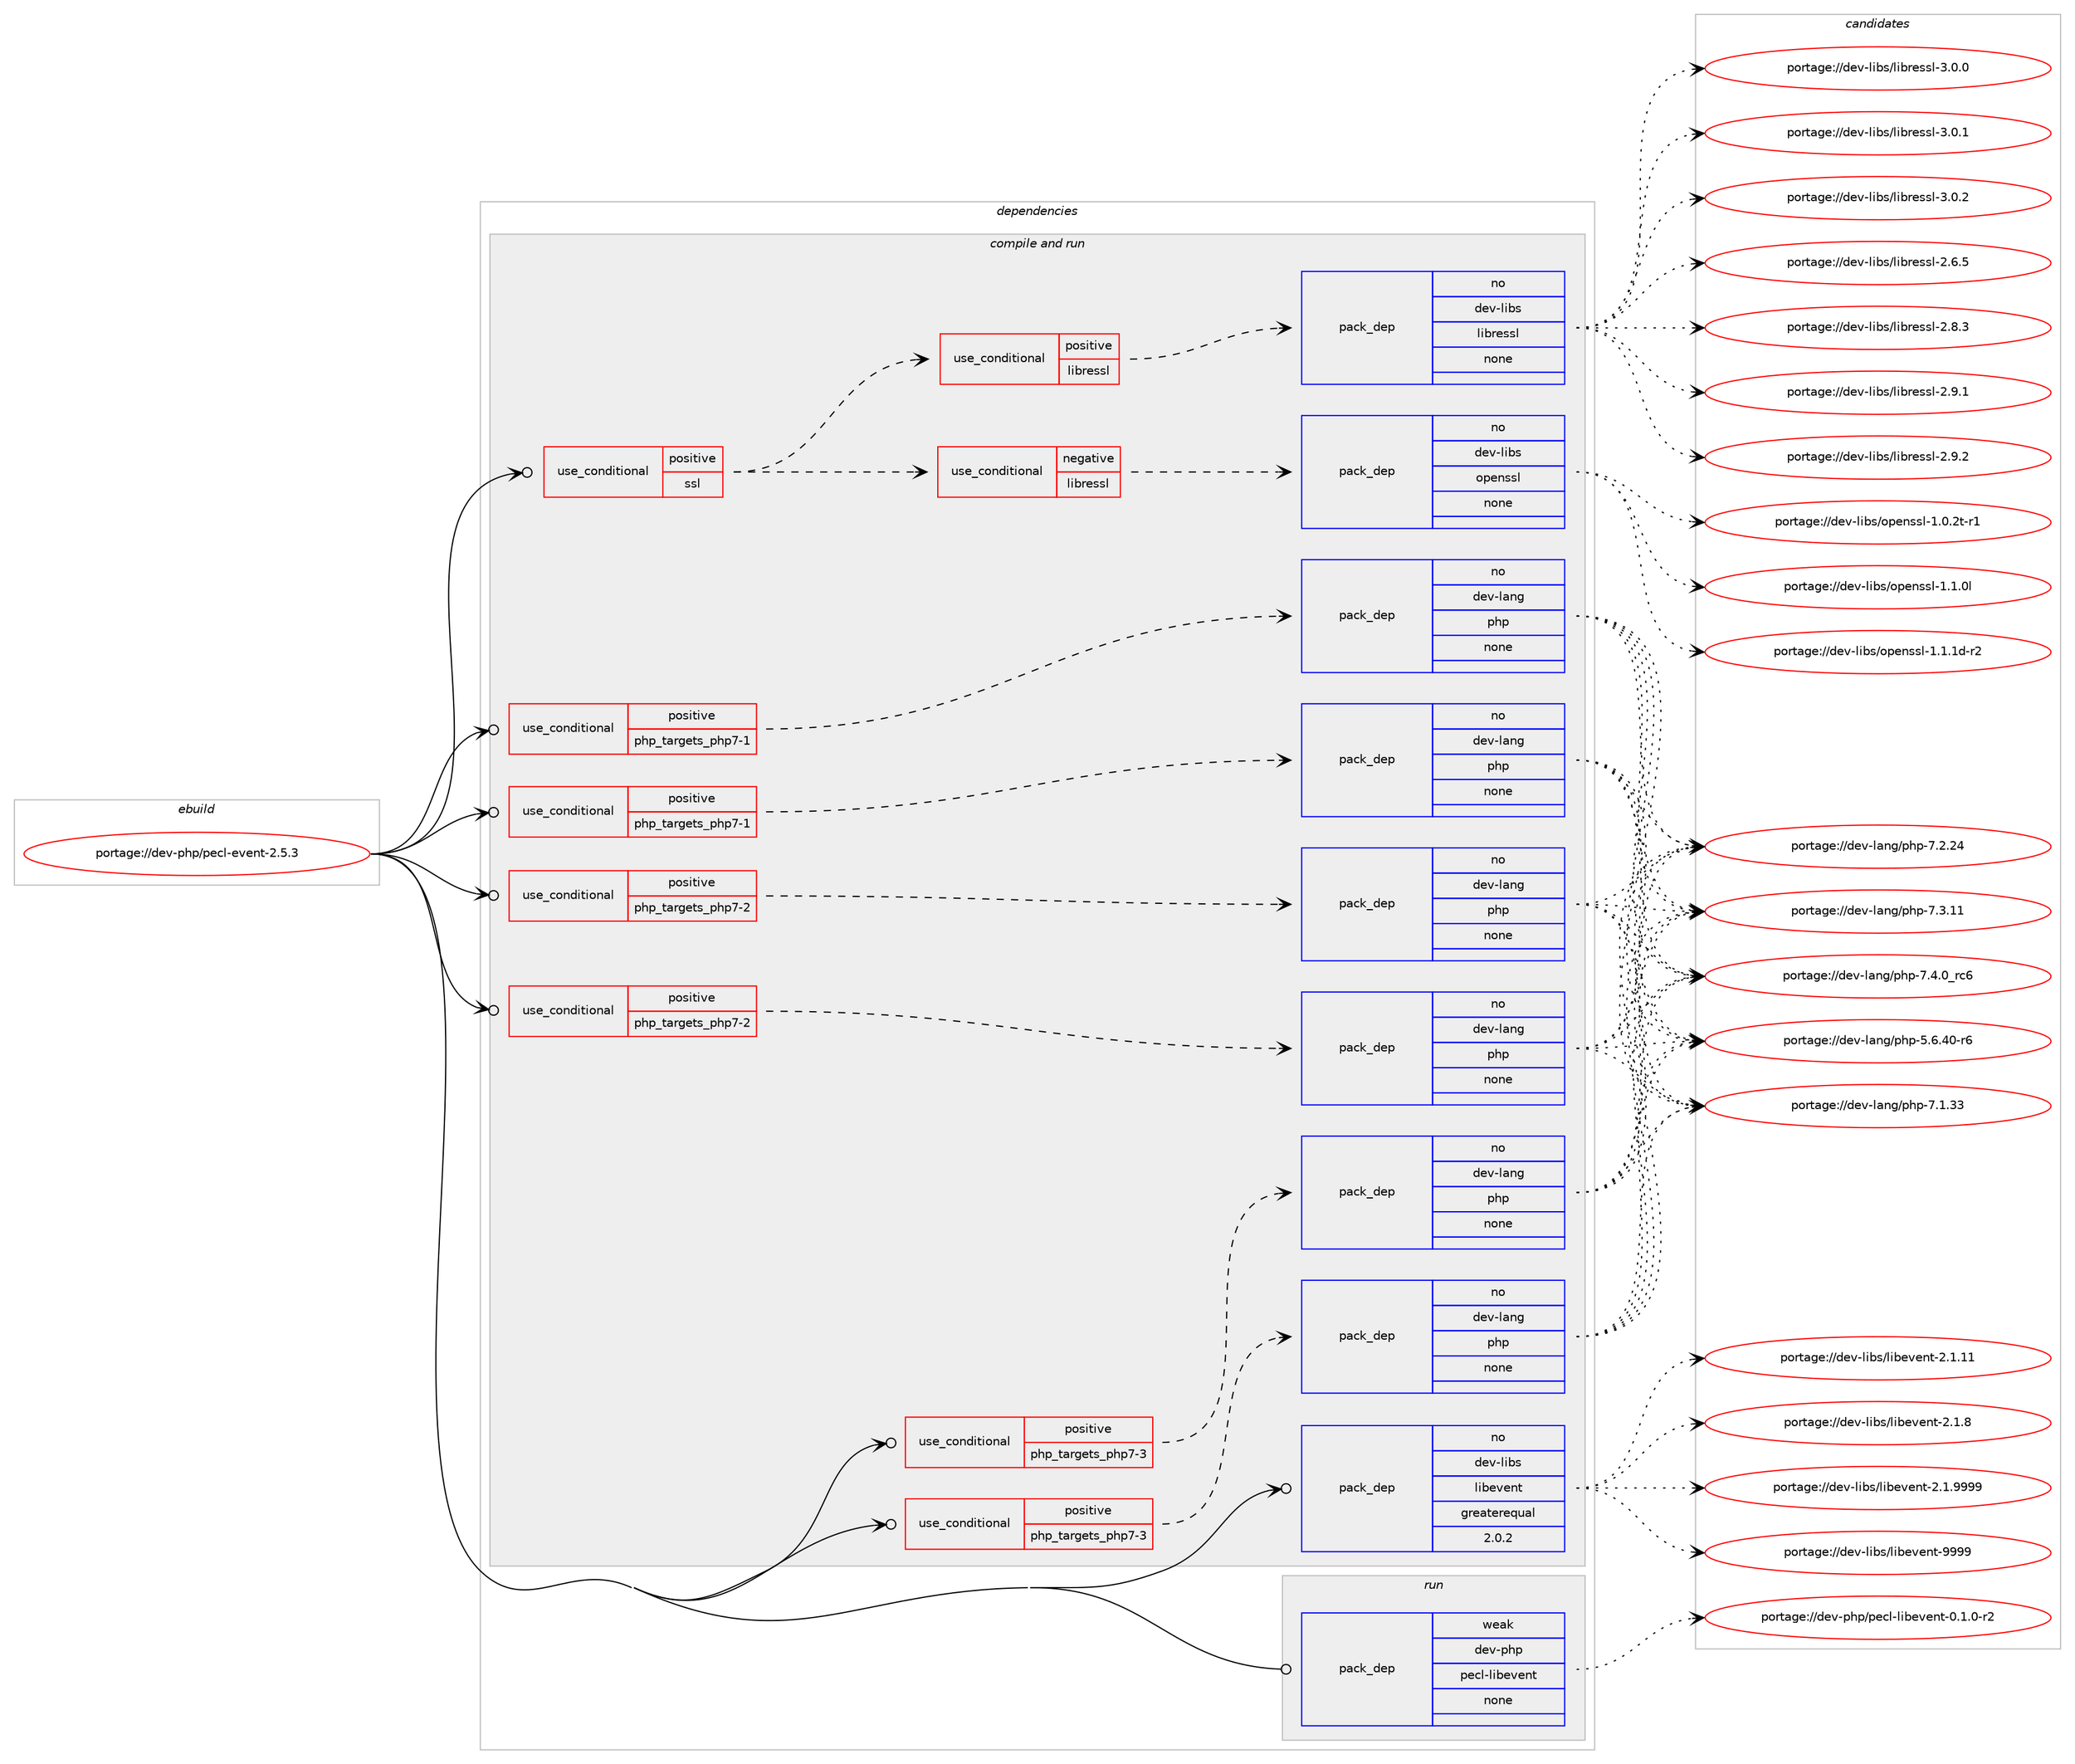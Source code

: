 digraph prolog {

# *************
# Graph options
# *************

newrank=true;
concentrate=true;
compound=true;
graph [rankdir=LR,fontname=Helvetica,fontsize=10,ranksep=1.5];#, ranksep=2.5, nodesep=0.2];
edge  [arrowhead=vee];
node  [fontname=Helvetica,fontsize=10];

# **********
# The ebuild
# **********

subgraph cluster_leftcol {
color=gray;
rank=same;
label=<<i>ebuild</i>>;
id [label="portage://dev-php/pecl-event-2.5.3", color=red, width=4, href="../dev-php/pecl-event-2.5.3.svg"];
}

# ****************
# The dependencies
# ****************

subgraph cluster_midcol {
color=gray;
label=<<i>dependencies</i>>;
subgraph cluster_compile {
fillcolor="#eeeeee";
style=filled;
label=<<i>compile</i>>;
}
subgraph cluster_compileandrun {
fillcolor="#eeeeee";
style=filled;
label=<<i>compile and run</i>>;
subgraph cond24156 {
dependency124919 [label=<<TABLE BORDER="0" CELLBORDER="1" CELLSPACING="0" CELLPADDING="4"><TR><TD ROWSPAN="3" CELLPADDING="10">use_conditional</TD></TR><TR><TD>positive</TD></TR><TR><TD>php_targets_php7-1</TD></TR></TABLE>>, shape=none, color=red];
subgraph pack97543 {
dependency124920 [label=<<TABLE BORDER="0" CELLBORDER="1" CELLSPACING="0" CELLPADDING="4" WIDTH="220"><TR><TD ROWSPAN="6" CELLPADDING="30">pack_dep</TD></TR><TR><TD WIDTH="110">no</TD></TR><TR><TD>dev-lang</TD></TR><TR><TD>php</TD></TR><TR><TD>none</TD></TR><TR><TD></TD></TR></TABLE>>, shape=none, color=blue];
}
dependency124919:e -> dependency124920:w [weight=20,style="dashed",arrowhead="vee"];
}
id:e -> dependency124919:w [weight=20,style="solid",arrowhead="odotvee"];
subgraph cond24157 {
dependency124921 [label=<<TABLE BORDER="0" CELLBORDER="1" CELLSPACING="0" CELLPADDING="4"><TR><TD ROWSPAN="3" CELLPADDING="10">use_conditional</TD></TR><TR><TD>positive</TD></TR><TR><TD>php_targets_php7-1</TD></TR></TABLE>>, shape=none, color=red];
subgraph pack97544 {
dependency124922 [label=<<TABLE BORDER="0" CELLBORDER="1" CELLSPACING="0" CELLPADDING="4" WIDTH="220"><TR><TD ROWSPAN="6" CELLPADDING="30">pack_dep</TD></TR><TR><TD WIDTH="110">no</TD></TR><TR><TD>dev-lang</TD></TR><TR><TD>php</TD></TR><TR><TD>none</TD></TR><TR><TD></TD></TR></TABLE>>, shape=none, color=blue];
}
dependency124921:e -> dependency124922:w [weight=20,style="dashed",arrowhead="vee"];
}
id:e -> dependency124921:w [weight=20,style="solid",arrowhead="odotvee"];
subgraph cond24158 {
dependency124923 [label=<<TABLE BORDER="0" CELLBORDER="1" CELLSPACING="0" CELLPADDING="4"><TR><TD ROWSPAN="3" CELLPADDING="10">use_conditional</TD></TR><TR><TD>positive</TD></TR><TR><TD>php_targets_php7-2</TD></TR></TABLE>>, shape=none, color=red];
subgraph pack97545 {
dependency124924 [label=<<TABLE BORDER="0" CELLBORDER="1" CELLSPACING="0" CELLPADDING="4" WIDTH="220"><TR><TD ROWSPAN="6" CELLPADDING="30">pack_dep</TD></TR><TR><TD WIDTH="110">no</TD></TR><TR><TD>dev-lang</TD></TR><TR><TD>php</TD></TR><TR><TD>none</TD></TR><TR><TD></TD></TR></TABLE>>, shape=none, color=blue];
}
dependency124923:e -> dependency124924:w [weight=20,style="dashed",arrowhead="vee"];
}
id:e -> dependency124923:w [weight=20,style="solid",arrowhead="odotvee"];
subgraph cond24159 {
dependency124925 [label=<<TABLE BORDER="0" CELLBORDER="1" CELLSPACING="0" CELLPADDING="4"><TR><TD ROWSPAN="3" CELLPADDING="10">use_conditional</TD></TR><TR><TD>positive</TD></TR><TR><TD>php_targets_php7-2</TD></TR></TABLE>>, shape=none, color=red];
subgraph pack97546 {
dependency124926 [label=<<TABLE BORDER="0" CELLBORDER="1" CELLSPACING="0" CELLPADDING="4" WIDTH="220"><TR><TD ROWSPAN="6" CELLPADDING="30">pack_dep</TD></TR><TR><TD WIDTH="110">no</TD></TR><TR><TD>dev-lang</TD></TR><TR><TD>php</TD></TR><TR><TD>none</TD></TR><TR><TD></TD></TR></TABLE>>, shape=none, color=blue];
}
dependency124925:e -> dependency124926:w [weight=20,style="dashed",arrowhead="vee"];
}
id:e -> dependency124925:w [weight=20,style="solid",arrowhead="odotvee"];
subgraph cond24160 {
dependency124927 [label=<<TABLE BORDER="0" CELLBORDER="1" CELLSPACING="0" CELLPADDING="4"><TR><TD ROWSPAN="3" CELLPADDING="10">use_conditional</TD></TR><TR><TD>positive</TD></TR><TR><TD>php_targets_php7-3</TD></TR></TABLE>>, shape=none, color=red];
subgraph pack97547 {
dependency124928 [label=<<TABLE BORDER="0" CELLBORDER="1" CELLSPACING="0" CELLPADDING="4" WIDTH="220"><TR><TD ROWSPAN="6" CELLPADDING="30">pack_dep</TD></TR><TR><TD WIDTH="110">no</TD></TR><TR><TD>dev-lang</TD></TR><TR><TD>php</TD></TR><TR><TD>none</TD></TR><TR><TD></TD></TR></TABLE>>, shape=none, color=blue];
}
dependency124927:e -> dependency124928:w [weight=20,style="dashed",arrowhead="vee"];
}
id:e -> dependency124927:w [weight=20,style="solid",arrowhead="odotvee"];
subgraph cond24161 {
dependency124929 [label=<<TABLE BORDER="0" CELLBORDER="1" CELLSPACING="0" CELLPADDING="4"><TR><TD ROWSPAN="3" CELLPADDING="10">use_conditional</TD></TR><TR><TD>positive</TD></TR><TR><TD>php_targets_php7-3</TD></TR></TABLE>>, shape=none, color=red];
subgraph pack97548 {
dependency124930 [label=<<TABLE BORDER="0" CELLBORDER="1" CELLSPACING="0" CELLPADDING="4" WIDTH="220"><TR><TD ROWSPAN="6" CELLPADDING="30">pack_dep</TD></TR><TR><TD WIDTH="110">no</TD></TR><TR><TD>dev-lang</TD></TR><TR><TD>php</TD></TR><TR><TD>none</TD></TR><TR><TD></TD></TR></TABLE>>, shape=none, color=blue];
}
dependency124929:e -> dependency124930:w [weight=20,style="dashed",arrowhead="vee"];
}
id:e -> dependency124929:w [weight=20,style="solid",arrowhead="odotvee"];
subgraph cond24162 {
dependency124931 [label=<<TABLE BORDER="0" CELLBORDER="1" CELLSPACING="0" CELLPADDING="4"><TR><TD ROWSPAN="3" CELLPADDING="10">use_conditional</TD></TR><TR><TD>positive</TD></TR><TR><TD>ssl</TD></TR></TABLE>>, shape=none, color=red];
subgraph cond24163 {
dependency124932 [label=<<TABLE BORDER="0" CELLBORDER="1" CELLSPACING="0" CELLPADDING="4"><TR><TD ROWSPAN="3" CELLPADDING="10">use_conditional</TD></TR><TR><TD>negative</TD></TR><TR><TD>libressl</TD></TR></TABLE>>, shape=none, color=red];
subgraph pack97549 {
dependency124933 [label=<<TABLE BORDER="0" CELLBORDER="1" CELLSPACING="0" CELLPADDING="4" WIDTH="220"><TR><TD ROWSPAN="6" CELLPADDING="30">pack_dep</TD></TR><TR><TD WIDTH="110">no</TD></TR><TR><TD>dev-libs</TD></TR><TR><TD>openssl</TD></TR><TR><TD>none</TD></TR><TR><TD></TD></TR></TABLE>>, shape=none, color=blue];
}
dependency124932:e -> dependency124933:w [weight=20,style="dashed",arrowhead="vee"];
}
dependency124931:e -> dependency124932:w [weight=20,style="dashed",arrowhead="vee"];
subgraph cond24164 {
dependency124934 [label=<<TABLE BORDER="0" CELLBORDER="1" CELLSPACING="0" CELLPADDING="4"><TR><TD ROWSPAN="3" CELLPADDING="10">use_conditional</TD></TR><TR><TD>positive</TD></TR><TR><TD>libressl</TD></TR></TABLE>>, shape=none, color=red];
subgraph pack97550 {
dependency124935 [label=<<TABLE BORDER="0" CELLBORDER="1" CELLSPACING="0" CELLPADDING="4" WIDTH="220"><TR><TD ROWSPAN="6" CELLPADDING="30">pack_dep</TD></TR><TR><TD WIDTH="110">no</TD></TR><TR><TD>dev-libs</TD></TR><TR><TD>libressl</TD></TR><TR><TD>none</TD></TR><TR><TD></TD></TR></TABLE>>, shape=none, color=blue];
}
dependency124934:e -> dependency124935:w [weight=20,style="dashed",arrowhead="vee"];
}
dependency124931:e -> dependency124934:w [weight=20,style="dashed",arrowhead="vee"];
}
id:e -> dependency124931:w [weight=20,style="solid",arrowhead="odotvee"];
subgraph pack97551 {
dependency124936 [label=<<TABLE BORDER="0" CELLBORDER="1" CELLSPACING="0" CELLPADDING="4" WIDTH="220"><TR><TD ROWSPAN="6" CELLPADDING="30">pack_dep</TD></TR><TR><TD WIDTH="110">no</TD></TR><TR><TD>dev-libs</TD></TR><TR><TD>libevent</TD></TR><TR><TD>greaterequal</TD></TR><TR><TD>2.0.2</TD></TR></TABLE>>, shape=none, color=blue];
}
id:e -> dependency124936:w [weight=20,style="solid",arrowhead="odotvee"];
}
subgraph cluster_run {
fillcolor="#eeeeee";
style=filled;
label=<<i>run</i>>;
subgraph pack97552 {
dependency124937 [label=<<TABLE BORDER="0" CELLBORDER="1" CELLSPACING="0" CELLPADDING="4" WIDTH="220"><TR><TD ROWSPAN="6" CELLPADDING="30">pack_dep</TD></TR><TR><TD WIDTH="110">weak</TD></TR><TR><TD>dev-php</TD></TR><TR><TD>pecl-libevent</TD></TR><TR><TD>none</TD></TR><TR><TD></TD></TR></TABLE>>, shape=none, color=blue];
}
id:e -> dependency124937:w [weight=20,style="solid",arrowhead="odot"];
}
}

# **************
# The candidates
# **************

subgraph cluster_choices {
rank=same;
color=gray;
label=<<i>candidates</i>>;

subgraph choice97543 {
color=black;
nodesep=1;
choiceportage100101118451089711010347112104112455346544652484511454 [label="portage://dev-lang/php-5.6.40-r6", color=red, width=4,href="../dev-lang/php-5.6.40-r6.svg"];
choiceportage10010111845108971101034711210411245554649465151 [label="portage://dev-lang/php-7.1.33", color=red, width=4,href="../dev-lang/php-7.1.33.svg"];
choiceportage10010111845108971101034711210411245554650465052 [label="portage://dev-lang/php-7.2.24", color=red, width=4,href="../dev-lang/php-7.2.24.svg"];
choiceportage10010111845108971101034711210411245554651464949 [label="portage://dev-lang/php-7.3.11", color=red, width=4,href="../dev-lang/php-7.3.11.svg"];
choiceportage100101118451089711010347112104112455546524648951149954 [label="portage://dev-lang/php-7.4.0_rc6", color=red, width=4,href="../dev-lang/php-7.4.0_rc6.svg"];
dependency124920:e -> choiceportage100101118451089711010347112104112455346544652484511454:w [style=dotted,weight="100"];
dependency124920:e -> choiceportage10010111845108971101034711210411245554649465151:w [style=dotted,weight="100"];
dependency124920:e -> choiceportage10010111845108971101034711210411245554650465052:w [style=dotted,weight="100"];
dependency124920:e -> choiceportage10010111845108971101034711210411245554651464949:w [style=dotted,weight="100"];
dependency124920:e -> choiceportage100101118451089711010347112104112455546524648951149954:w [style=dotted,weight="100"];
}
subgraph choice97544 {
color=black;
nodesep=1;
choiceportage100101118451089711010347112104112455346544652484511454 [label="portage://dev-lang/php-5.6.40-r6", color=red, width=4,href="../dev-lang/php-5.6.40-r6.svg"];
choiceportage10010111845108971101034711210411245554649465151 [label="portage://dev-lang/php-7.1.33", color=red, width=4,href="../dev-lang/php-7.1.33.svg"];
choiceportage10010111845108971101034711210411245554650465052 [label="portage://dev-lang/php-7.2.24", color=red, width=4,href="../dev-lang/php-7.2.24.svg"];
choiceportage10010111845108971101034711210411245554651464949 [label="portage://dev-lang/php-7.3.11", color=red, width=4,href="../dev-lang/php-7.3.11.svg"];
choiceportage100101118451089711010347112104112455546524648951149954 [label="portage://dev-lang/php-7.4.0_rc6", color=red, width=4,href="../dev-lang/php-7.4.0_rc6.svg"];
dependency124922:e -> choiceportage100101118451089711010347112104112455346544652484511454:w [style=dotted,weight="100"];
dependency124922:e -> choiceportage10010111845108971101034711210411245554649465151:w [style=dotted,weight="100"];
dependency124922:e -> choiceportage10010111845108971101034711210411245554650465052:w [style=dotted,weight="100"];
dependency124922:e -> choiceportage10010111845108971101034711210411245554651464949:w [style=dotted,weight="100"];
dependency124922:e -> choiceportage100101118451089711010347112104112455546524648951149954:w [style=dotted,weight="100"];
}
subgraph choice97545 {
color=black;
nodesep=1;
choiceportage100101118451089711010347112104112455346544652484511454 [label="portage://dev-lang/php-5.6.40-r6", color=red, width=4,href="../dev-lang/php-5.6.40-r6.svg"];
choiceportage10010111845108971101034711210411245554649465151 [label="portage://dev-lang/php-7.1.33", color=red, width=4,href="../dev-lang/php-7.1.33.svg"];
choiceportage10010111845108971101034711210411245554650465052 [label="portage://dev-lang/php-7.2.24", color=red, width=4,href="../dev-lang/php-7.2.24.svg"];
choiceportage10010111845108971101034711210411245554651464949 [label="portage://dev-lang/php-7.3.11", color=red, width=4,href="../dev-lang/php-7.3.11.svg"];
choiceportage100101118451089711010347112104112455546524648951149954 [label="portage://dev-lang/php-7.4.0_rc6", color=red, width=4,href="../dev-lang/php-7.4.0_rc6.svg"];
dependency124924:e -> choiceportage100101118451089711010347112104112455346544652484511454:w [style=dotted,weight="100"];
dependency124924:e -> choiceportage10010111845108971101034711210411245554649465151:w [style=dotted,weight="100"];
dependency124924:e -> choiceportage10010111845108971101034711210411245554650465052:w [style=dotted,weight="100"];
dependency124924:e -> choiceportage10010111845108971101034711210411245554651464949:w [style=dotted,weight="100"];
dependency124924:e -> choiceportage100101118451089711010347112104112455546524648951149954:w [style=dotted,weight="100"];
}
subgraph choice97546 {
color=black;
nodesep=1;
choiceportage100101118451089711010347112104112455346544652484511454 [label="portage://dev-lang/php-5.6.40-r6", color=red, width=4,href="../dev-lang/php-5.6.40-r6.svg"];
choiceportage10010111845108971101034711210411245554649465151 [label="portage://dev-lang/php-7.1.33", color=red, width=4,href="../dev-lang/php-7.1.33.svg"];
choiceportage10010111845108971101034711210411245554650465052 [label="portage://dev-lang/php-7.2.24", color=red, width=4,href="../dev-lang/php-7.2.24.svg"];
choiceportage10010111845108971101034711210411245554651464949 [label="portage://dev-lang/php-7.3.11", color=red, width=4,href="../dev-lang/php-7.3.11.svg"];
choiceportage100101118451089711010347112104112455546524648951149954 [label="portage://dev-lang/php-7.4.0_rc6", color=red, width=4,href="../dev-lang/php-7.4.0_rc6.svg"];
dependency124926:e -> choiceportage100101118451089711010347112104112455346544652484511454:w [style=dotted,weight="100"];
dependency124926:e -> choiceportage10010111845108971101034711210411245554649465151:w [style=dotted,weight="100"];
dependency124926:e -> choiceportage10010111845108971101034711210411245554650465052:w [style=dotted,weight="100"];
dependency124926:e -> choiceportage10010111845108971101034711210411245554651464949:w [style=dotted,weight="100"];
dependency124926:e -> choiceportage100101118451089711010347112104112455546524648951149954:w [style=dotted,weight="100"];
}
subgraph choice97547 {
color=black;
nodesep=1;
choiceportage100101118451089711010347112104112455346544652484511454 [label="portage://dev-lang/php-5.6.40-r6", color=red, width=4,href="../dev-lang/php-5.6.40-r6.svg"];
choiceportage10010111845108971101034711210411245554649465151 [label="portage://dev-lang/php-7.1.33", color=red, width=4,href="../dev-lang/php-7.1.33.svg"];
choiceportage10010111845108971101034711210411245554650465052 [label="portage://dev-lang/php-7.2.24", color=red, width=4,href="../dev-lang/php-7.2.24.svg"];
choiceportage10010111845108971101034711210411245554651464949 [label="portage://dev-lang/php-7.3.11", color=red, width=4,href="../dev-lang/php-7.3.11.svg"];
choiceportage100101118451089711010347112104112455546524648951149954 [label="portage://dev-lang/php-7.4.0_rc6", color=red, width=4,href="../dev-lang/php-7.4.0_rc6.svg"];
dependency124928:e -> choiceportage100101118451089711010347112104112455346544652484511454:w [style=dotted,weight="100"];
dependency124928:e -> choiceportage10010111845108971101034711210411245554649465151:w [style=dotted,weight="100"];
dependency124928:e -> choiceportage10010111845108971101034711210411245554650465052:w [style=dotted,weight="100"];
dependency124928:e -> choiceportage10010111845108971101034711210411245554651464949:w [style=dotted,weight="100"];
dependency124928:e -> choiceportage100101118451089711010347112104112455546524648951149954:w [style=dotted,weight="100"];
}
subgraph choice97548 {
color=black;
nodesep=1;
choiceportage100101118451089711010347112104112455346544652484511454 [label="portage://dev-lang/php-5.6.40-r6", color=red, width=4,href="../dev-lang/php-5.6.40-r6.svg"];
choiceportage10010111845108971101034711210411245554649465151 [label="portage://dev-lang/php-7.1.33", color=red, width=4,href="../dev-lang/php-7.1.33.svg"];
choiceportage10010111845108971101034711210411245554650465052 [label="portage://dev-lang/php-7.2.24", color=red, width=4,href="../dev-lang/php-7.2.24.svg"];
choiceportage10010111845108971101034711210411245554651464949 [label="portage://dev-lang/php-7.3.11", color=red, width=4,href="../dev-lang/php-7.3.11.svg"];
choiceportage100101118451089711010347112104112455546524648951149954 [label="portage://dev-lang/php-7.4.0_rc6", color=red, width=4,href="../dev-lang/php-7.4.0_rc6.svg"];
dependency124930:e -> choiceportage100101118451089711010347112104112455346544652484511454:w [style=dotted,weight="100"];
dependency124930:e -> choiceportage10010111845108971101034711210411245554649465151:w [style=dotted,weight="100"];
dependency124930:e -> choiceportage10010111845108971101034711210411245554650465052:w [style=dotted,weight="100"];
dependency124930:e -> choiceportage10010111845108971101034711210411245554651464949:w [style=dotted,weight="100"];
dependency124930:e -> choiceportage100101118451089711010347112104112455546524648951149954:w [style=dotted,weight="100"];
}
subgraph choice97549 {
color=black;
nodesep=1;
choiceportage1001011184510810598115471111121011101151151084549464846501164511449 [label="portage://dev-libs/openssl-1.0.2t-r1", color=red, width=4,href="../dev-libs/openssl-1.0.2t-r1.svg"];
choiceportage100101118451081059811547111112101110115115108454946494648108 [label="portage://dev-libs/openssl-1.1.0l", color=red, width=4,href="../dev-libs/openssl-1.1.0l.svg"];
choiceportage1001011184510810598115471111121011101151151084549464946491004511450 [label="portage://dev-libs/openssl-1.1.1d-r2", color=red, width=4,href="../dev-libs/openssl-1.1.1d-r2.svg"];
dependency124933:e -> choiceportage1001011184510810598115471111121011101151151084549464846501164511449:w [style=dotted,weight="100"];
dependency124933:e -> choiceportage100101118451081059811547111112101110115115108454946494648108:w [style=dotted,weight="100"];
dependency124933:e -> choiceportage1001011184510810598115471111121011101151151084549464946491004511450:w [style=dotted,weight="100"];
}
subgraph choice97550 {
color=black;
nodesep=1;
choiceportage10010111845108105981154710810598114101115115108455046544653 [label="portage://dev-libs/libressl-2.6.5", color=red, width=4,href="../dev-libs/libressl-2.6.5.svg"];
choiceportage10010111845108105981154710810598114101115115108455046564651 [label="portage://dev-libs/libressl-2.8.3", color=red, width=4,href="../dev-libs/libressl-2.8.3.svg"];
choiceportage10010111845108105981154710810598114101115115108455046574649 [label="portage://dev-libs/libressl-2.9.1", color=red, width=4,href="../dev-libs/libressl-2.9.1.svg"];
choiceportage10010111845108105981154710810598114101115115108455046574650 [label="portage://dev-libs/libressl-2.9.2", color=red, width=4,href="../dev-libs/libressl-2.9.2.svg"];
choiceportage10010111845108105981154710810598114101115115108455146484648 [label="portage://dev-libs/libressl-3.0.0", color=red, width=4,href="../dev-libs/libressl-3.0.0.svg"];
choiceportage10010111845108105981154710810598114101115115108455146484649 [label="portage://dev-libs/libressl-3.0.1", color=red, width=4,href="../dev-libs/libressl-3.0.1.svg"];
choiceportage10010111845108105981154710810598114101115115108455146484650 [label="portage://dev-libs/libressl-3.0.2", color=red, width=4,href="../dev-libs/libressl-3.0.2.svg"];
dependency124935:e -> choiceportage10010111845108105981154710810598114101115115108455046544653:w [style=dotted,weight="100"];
dependency124935:e -> choiceportage10010111845108105981154710810598114101115115108455046564651:w [style=dotted,weight="100"];
dependency124935:e -> choiceportage10010111845108105981154710810598114101115115108455046574649:w [style=dotted,weight="100"];
dependency124935:e -> choiceportage10010111845108105981154710810598114101115115108455046574650:w [style=dotted,weight="100"];
dependency124935:e -> choiceportage10010111845108105981154710810598114101115115108455146484648:w [style=dotted,weight="100"];
dependency124935:e -> choiceportage10010111845108105981154710810598114101115115108455146484649:w [style=dotted,weight="100"];
dependency124935:e -> choiceportage10010111845108105981154710810598114101115115108455146484650:w [style=dotted,weight="100"];
}
subgraph choice97551 {
color=black;
nodesep=1;
choiceportage1001011184510810598115471081059810111810111011645504649464949 [label="portage://dev-libs/libevent-2.1.11", color=red, width=4,href="../dev-libs/libevent-2.1.11.svg"];
choiceportage10010111845108105981154710810598101118101110116455046494656 [label="portage://dev-libs/libevent-2.1.8", color=red, width=4,href="../dev-libs/libevent-2.1.8.svg"];
choiceportage10010111845108105981154710810598101118101110116455046494657575757 [label="portage://dev-libs/libevent-2.1.9999", color=red, width=4,href="../dev-libs/libevent-2.1.9999.svg"];
choiceportage100101118451081059811547108105981011181011101164557575757 [label="portage://dev-libs/libevent-9999", color=red, width=4,href="../dev-libs/libevent-9999.svg"];
dependency124936:e -> choiceportage1001011184510810598115471081059810111810111011645504649464949:w [style=dotted,weight="100"];
dependency124936:e -> choiceportage10010111845108105981154710810598101118101110116455046494656:w [style=dotted,weight="100"];
dependency124936:e -> choiceportage10010111845108105981154710810598101118101110116455046494657575757:w [style=dotted,weight="100"];
dependency124936:e -> choiceportage100101118451081059811547108105981011181011101164557575757:w [style=dotted,weight="100"];
}
subgraph choice97552 {
color=black;
nodesep=1;
choiceportage10010111845112104112471121019910845108105981011181011101164548464946484511450 [label="portage://dev-php/pecl-libevent-0.1.0-r2", color=red, width=4,href="../dev-php/pecl-libevent-0.1.0-r2.svg"];
dependency124937:e -> choiceportage10010111845112104112471121019910845108105981011181011101164548464946484511450:w [style=dotted,weight="100"];
}
}

}
